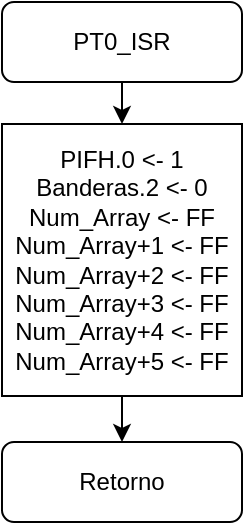 <mxfile version="14.2.9" type="device"><diagram id="WxMy9phSc5B9AeO1m9oT" name="Page-1"><mxGraphModel dx="1182" dy="772" grid="1" gridSize="10" guides="1" tooltips="1" connect="1" arrows="1" fold="1" page="1" pageScale="1" pageWidth="850" pageHeight="1100" math="0" shadow="0"><root><mxCell id="0"/><mxCell id="1" parent="0"/><mxCell id="BLVffePVwWBy5TBvZBg0-4" value="" style="edgeStyle=orthogonalEdgeStyle;rounded=0;orthogonalLoop=1;jettySize=auto;html=1;" edge="1" parent="1" source="BLVffePVwWBy5TBvZBg0-1" target="BLVffePVwWBy5TBvZBg0-3"><mxGeometry relative="1" as="geometry"/></mxCell><mxCell id="BLVffePVwWBy5TBvZBg0-1" value="PT0_ISR" style="rounded=1;whiteSpace=wrap;html=1;" vertex="1" parent="1"><mxGeometry x="170" y="73" width="120" height="40" as="geometry"/></mxCell><mxCell id="BLVffePVwWBy5TBvZBg0-2" value="Retorno" style="rounded=1;whiteSpace=wrap;html=1;" vertex="1" parent="1"><mxGeometry x="170" y="293" width="120" height="40" as="geometry"/></mxCell><mxCell id="BLVffePVwWBy5TBvZBg0-5" value="" style="edgeStyle=orthogonalEdgeStyle;rounded=0;orthogonalLoop=1;jettySize=auto;html=1;" edge="1" parent="1" source="BLVffePVwWBy5TBvZBg0-3" target="BLVffePVwWBy5TBvZBg0-2"><mxGeometry relative="1" as="geometry"/></mxCell><mxCell id="BLVffePVwWBy5TBvZBg0-3" value="&lt;div&gt;PIFH.0 &amp;lt;- 1&lt;/div&gt;&lt;div&gt;Banderas.2 &amp;lt;- 0&lt;/div&gt;&lt;div&gt;Num_Array &amp;lt;- FF&lt;/div&gt;&lt;div&gt;Num_Array+1 &amp;lt;- FF&lt;/div&gt;&lt;div&gt;Num_Array+2 &amp;lt;- FF&lt;/div&gt;&lt;div&gt;Num_Array+3 &amp;lt;- FF&lt;/div&gt;&lt;div&gt;Num_Array+4 &amp;lt;- FF&lt;/div&gt;&lt;div&gt;Num_Array+5 &amp;lt;- FF&lt;/div&gt;" style="rounded=0;whiteSpace=wrap;html=1;" vertex="1" parent="1"><mxGeometry x="170" y="134" width="120" height="136" as="geometry"/></mxCell></root></mxGraphModel></diagram></mxfile>